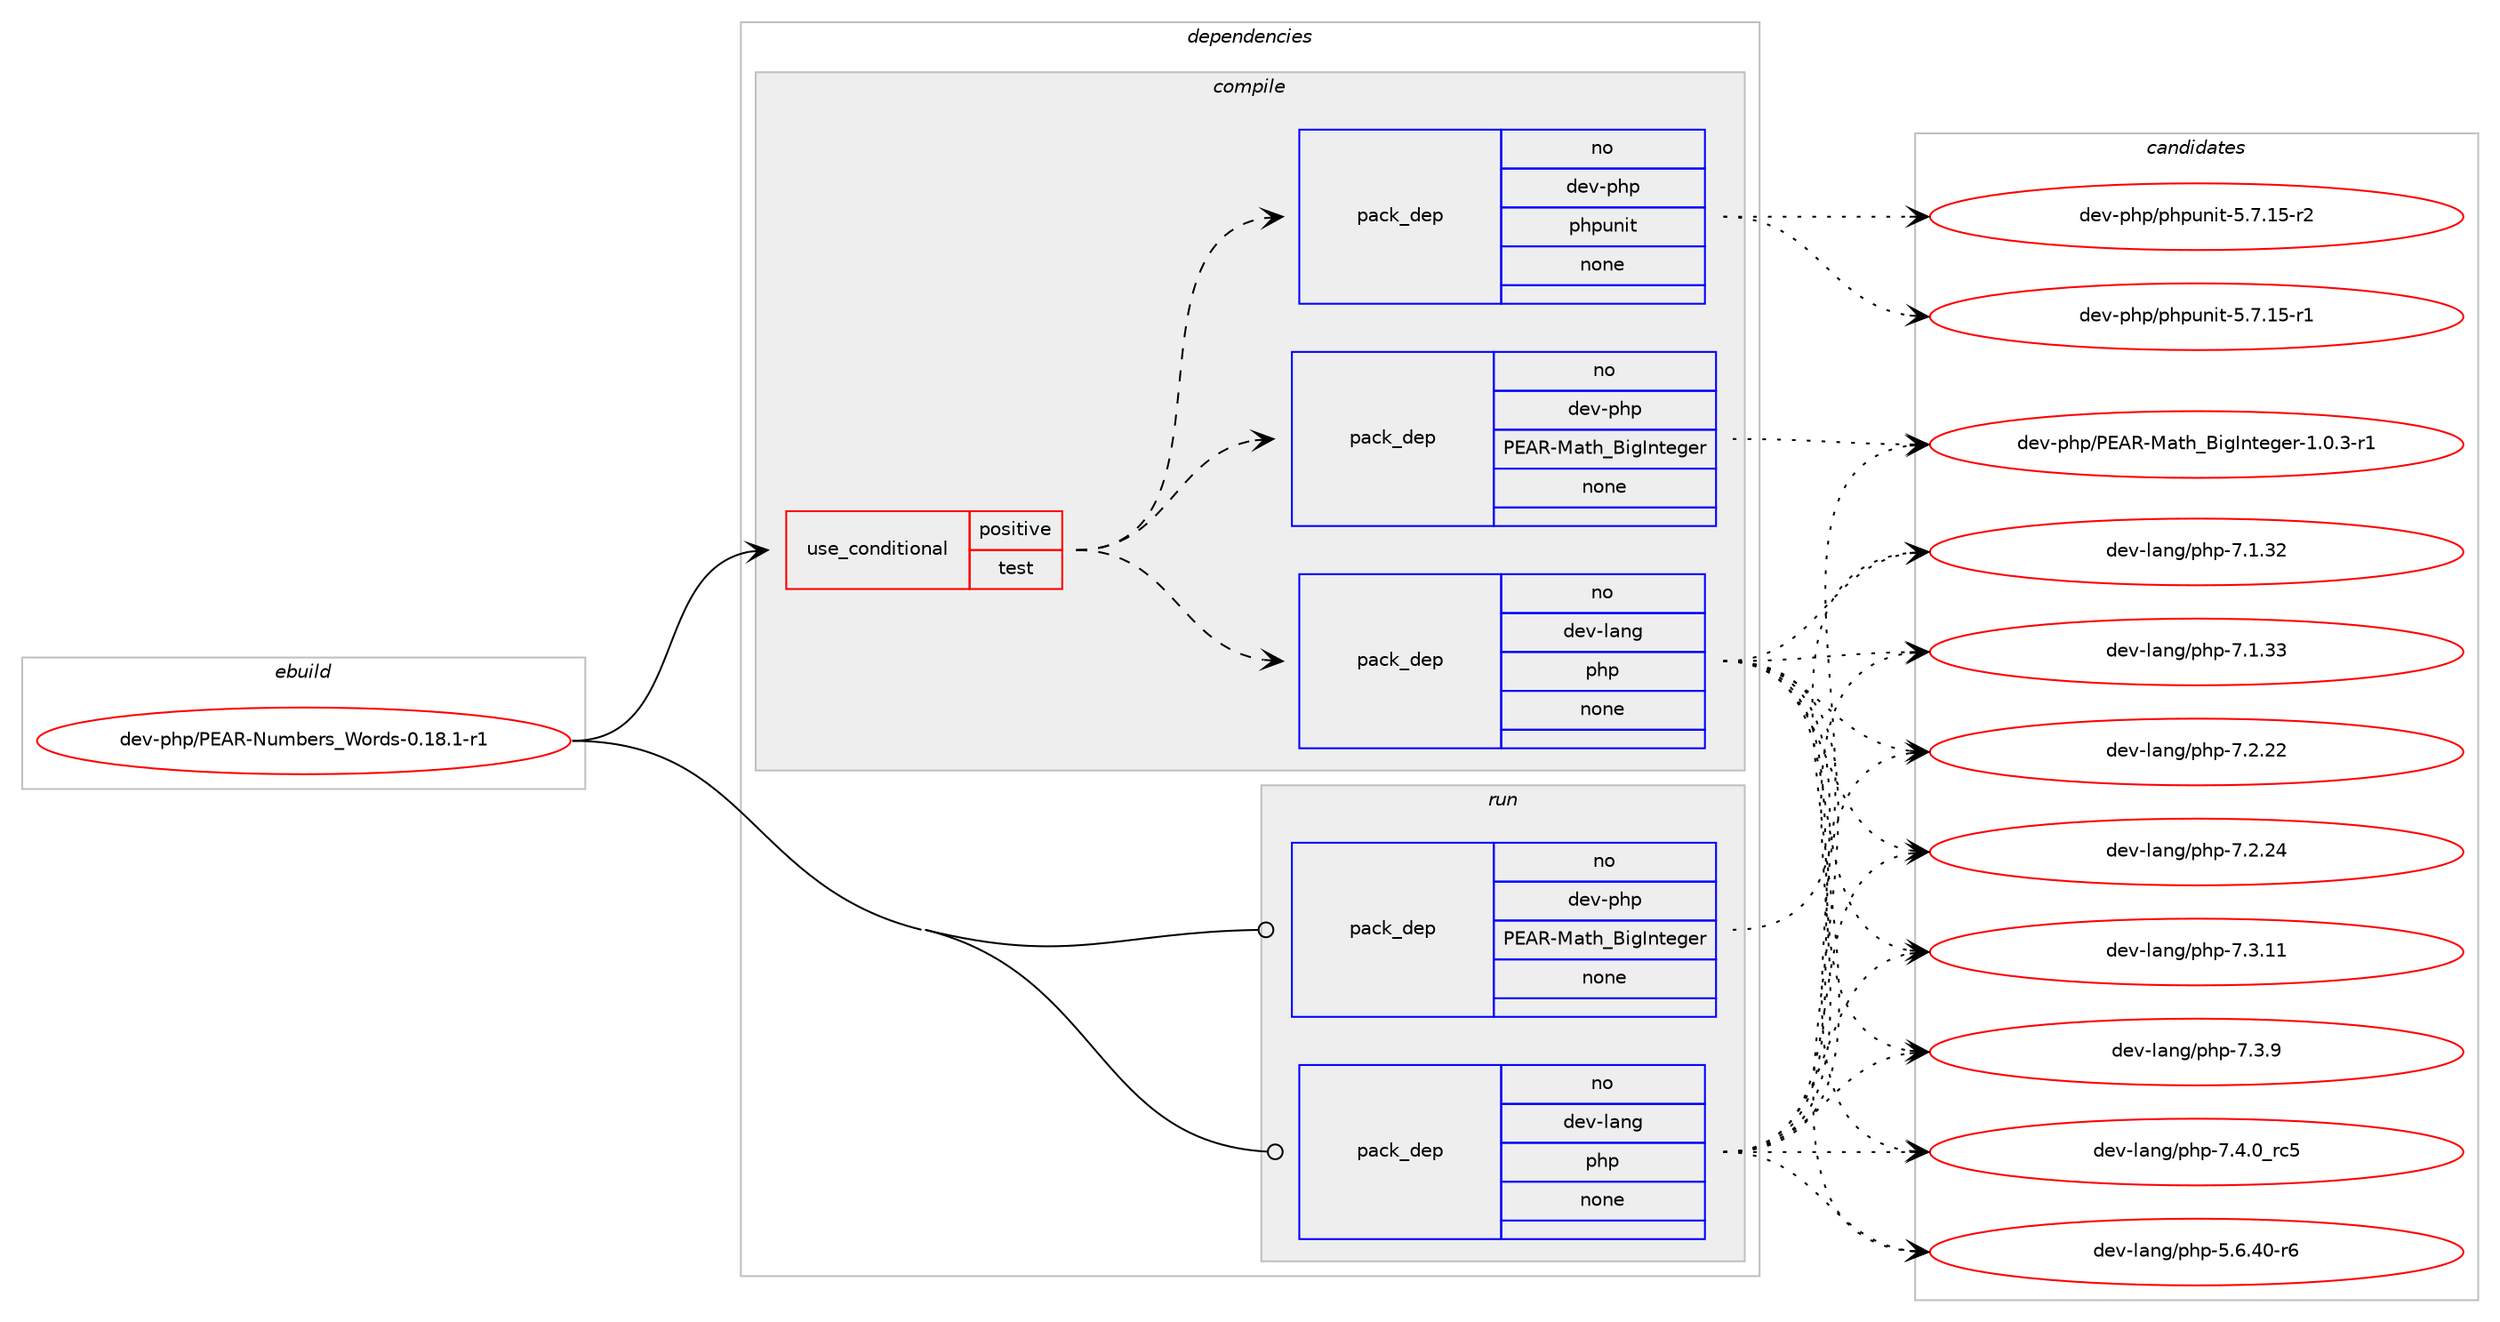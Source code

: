 digraph prolog {

# *************
# Graph options
# *************

newrank=true;
concentrate=true;
compound=true;
graph [rankdir=LR,fontname=Helvetica,fontsize=10,ranksep=1.5];#, ranksep=2.5, nodesep=0.2];
edge  [arrowhead=vee];
node  [fontname=Helvetica,fontsize=10];

# **********
# The ebuild
# **********

subgraph cluster_leftcol {
color=gray;
rank=same;
label=<<i>ebuild</i>>;
id [label="dev-php/PEAR-Numbers_Words-0.18.1-r1", color=red, width=4, href="../dev-php/PEAR-Numbers_Words-0.18.1-r1.svg"];
}

# ****************
# The dependencies
# ****************

subgraph cluster_midcol {
color=gray;
label=<<i>dependencies</i>>;
subgraph cluster_compile {
fillcolor="#eeeeee";
style=filled;
label=<<i>compile</i>>;
subgraph cond134697 {
dependency589168 [label=<<TABLE BORDER="0" CELLBORDER="1" CELLSPACING="0" CELLPADDING="4"><TR><TD ROWSPAN="3" CELLPADDING="10">use_conditional</TD></TR><TR><TD>positive</TD></TR><TR><TD>test</TD></TR></TABLE>>, shape=none, color=red];
subgraph pack442803 {
dependency589169 [label=<<TABLE BORDER="0" CELLBORDER="1" CELLSPACING="0" CELLPADDING="4" WIDTH="220"><TR><TD ROWSPAN="6" CELLPADDING="30">pack_dep</TD></TR><TR><TD WIDTH="110">no</TD></TR><TR><TD>dev-lang</TD></TR><TR><TD>php</TD></TR><TR><TD>none</TD></TR><TR><TD></TD></TR></TABLE>>, shape=none, color=blue];
}
dependency589168:e -> dependency589169:w [weight=20,style="dashed",arrowhead="vee"];
subgraph pack442804 {
dependency589170 [label=<<TABLE BORDER="0" CELLBORDER="1" CELLSPACING="0" CELLPADDING="4" WIDTH="220"><TR><TD ROWSPAN="6" CELLPADDING="30">pack_dep</TD></TR><TR><TD WIDTH="110">no</TD></TR><TR><TD>dev-php</TD></TR><TR><TD>PEAR-Math_BigInteger</TD></TR><TR><TD>none</TD></TR><TR><TD></TD></TR></TABLE>>, shape=none, color=blue];
}
dependency589168:e -> dependency589170:w [weight=20,style="dashed",arrowhead="vee"];
subgraph pack442805 {
dependency589171 [label=<<TABLE BORDER="0" CELLBORDER="1" CELLSPACING="0" CELLPADDING="4" WIDTH="220"><TR><TD ROWSPAN="6" CELLPADDING="30">pack_dep</TD></TR><TR><TD WIDTH="110">no</TD></TR><TR><TD>dev-php</TD></TR><TR><TD>phpunit</TD></TR><TR><TD>none</TD></TR><TR><TD></TD></TR></TABLE>>, shape=none, color=blue];
}
dependency589168:e -> dependency589171:w [weight=20,style="dashed",arrowhead="vee"];
}
id:e -> dependency589168:w [weight=20,style="solid",arrowhead="vee"];
}
subgraph cluster_compileandrun {
fillcolor="#eeeeee";
style=filled;
label=<<i>compile and run</i>>;
}
subgraph cluster_run {
fillcolor="#eeeeee";
style=filled;
label=<<i>run</i>>;
subgraph pack442806 {
dependency589172 [label=<<TABLE BORDER="0" CELLBORDER="1" CELLSPACING="0" CELLPADDING="4" WIDTH="220"><TR><TD ROWSPAN="6" CELLPADDING="30">pack_dep</TD></TR><TR><TD WIDTH="110">no</TD></TR><TR><TD>dev-lang</TD></TR><TR><TD>php</TD></TR><TR><TD>none</TD></TR><TR><TD></TD></TR></TABLE>>, shape=none, color=blue];
}
id:e -> dependency589172:w [weight=20,style="solid",arrowhead="odot"];
subgraph pack442807 {
dependency589173 [label=<<TABLE BORDER="0" CELLBORDER="1" CELLSPACING="0" CELLPADDING="4" WIDTH="220"><TR><TD ROWSPAN="6" CELLPADDING="30">pack_dep</TD></TR><TR><TD WIDTH="110">no</TD></TR><TR><TD>dev-php</TD></TR><TR><TD>PEAR-Math_BigInteger</TD></TR><TR><TD>none</TD></TR><TR><TD></TD></TR></TABLE>>, shape=none, color=blue];
}
id:e -> dependency589173:w [weight=20,style="solid",arrowhead="odot"];
}
}

# **************
# The candidates
# **************

subgraph cluster_choices {
rank=same;
color=gray;
label=<<i>candidates</i>>;

subgraph choice442803 {
color=black;
nodesep=1;
choice100101118451089711010347112104112455346544652484511454 [label="dev-lang/php-5.6.40-r6", color=red, width=4,href="../dev-lang/php-5.6.40-r6.svg"];
choice10010111845108971101034711210411245554649465150 [label="dev-lang/php-7.1.32", color=red, width=4,href="../dev-lang/php-7.1.32.svg"];
choice10010111845108971101034711210411245554649465151 [label="dev-lang/php-7.1.33", color=red, width=4,href="../dev-lang/php-7.1.33.svg"];
choice10010111845108971101034711210411245554650465050 [label="dev-lang/php-7.2.22", color=red, width=4,href="../dev-lang/php-7.2.22.svg"];
choice10010111845108971101034711210411245554650465052 [label="dev-lang/php-7.2.24", color=red, width=4,href="../dev-lang/php-7.2.24.svg"];
choice10010111845108971101034711210411245554651464949 [label="dev-lang/php-7.3.11", color=red, width=4,href="../dev-lang/php-7.3.11.svg"];
choice100101118451089711010347112104112455546514657 [label="dev-lang/php-7.3.9", color=red, width=4,href="../dev-lang/php-7.3.9.svg"];
choice100101118451089711010347112104112455546524648951149953 [label="dev-lang/php-7.4.0_rc5", color=red, width=4,href="../dev-lang/php-7.4.0_rc5.svg"];
dependency589169:e -> choice100101118451089711010347112104112455346544652484511454:w [style=dotted,weight="100"];
dependency589169:e -> choice10010111845108971101034711210411245554649465150:w [style=dotted,weight="100"];
dependency589169:e -> choice10010111845108971101034711210411245554649465151:w [style=dotted,weight="100"];
dependency589169:e -> choice10010111845108971101034711210411245554650465050:w [style=dotted,weight="100"];
dependency589169:e -> choice10010111845108971101034711210411245554650465052:w [style=dotted,weight="100"];
dependency589169:e -> choice10010111845108971101034711210411245554651464949:w [style=dotted,weight="100"];
dependency589169:e -> choice100101118451089711010347112104112455546514657:w [style=dotted,weight="100"];
dependency589169:e -> choice100101118451089711010347112104112455546524648951149953:w [style=dotted,weight="100"];
}
subgraph choice442804 {
color=black;
nodesep=1;
choice1001011184511210411247806965824577971161049566105103731101161011031011144549464846514511449 [label="dev-php/PEAR-Math_BigInteger-1.0.3-r1", color=red, width=4,href="../dev-php/PEAR-Math_BigInteger-1.0.3-r1.svg"];
dependency589170:e -> choice1001011184511210411247806965824577971161049566105103731101161011031011144549464846514511449:w [style=dotted,weight="100"];
}
subgraph choice442805 {
color=black;
nodesep=1;
choice1001011184511210411247112104112117110105116455346554649534511449 [label="dev-php/phpunit-5.7.15-r1", color=red, width=4,href="../dev-php/phpunit-5.7.15-r1.svg"];
choice1001011184511210411247112104112117110105116455346554649534511450 [label="dev-php/phpunit-5.7.15-r2", color=red, width=4,href="../dev-php/phpunit-5.7.15-r2.svg"];
dependency589171:e -> choice1001011184511210411247112104112117110105116455346554649534511449:w [style=dotted,weight="100"];
dependency589171:e -> choice1001011184511210411247112104112117110105116455346554649534511450:w [style=dotted,weight="100"];
}
subgraph choice442806 {
color=black;
nodesep=1;
choice100101118451089711010347112104112455346544652484511454 [label="dev-lang/php-5.6.40-r6", color=red, width=4,href="../dev-lang/php-5.6.40-r6.svg"];
choice10010111845108971101034711210411245554649465150 [label="dev-lang/php-7.1.32", color=red, width=4,href="../dev-lang/php-7.1.32.svg"];
choice10010111845108971101034711210411245554649465151 [label="dev-lang/php-7.1.33", color=red, width=4,href="../dev-lang/php-7.1.33.svg"];
choice10010111845108971101034711210411245554650465050 [label="dev-lang/php-7.2.22", color=red, width=4,href="../dev-lang/php-7.2.22.svg"];
choice10010111845108971101034711210411245554650465052 [label="dev-lang/php-7.2.24", color=red, width=4,href="../dev-lang/php-7.2.24.svg"];
choice10010111845108971101034711210411245554651464949 [label="dev-lang/php-7.3.11", color=red, width=4,href="../dev-lang/php-7.3.11.svg"];
choice100101118451089711010347112104112455546514657 [label="dev-lang/php-7.3.9", color=red, width=4,href="../dev-lang/php-7.3.9.svg"];
choice100101118451089711010347112104112455546524648951149953 [label="dev-lang/php-7.4.0_rc5", color=red, width=4,href="../dev-lang/php-7.4.0_rc5.svg"];
dependency589172:e -> choice100101118451089711010347112104112455346544652484511454:w [style=dotted,weight="100"];
dependency589172:e -> choice10010111845108971101034711210411245554649465150:w [style=dotted,weight="100"];
dependency589172:e -> choice10010111845108971101034711210411245554649465151:w [style=dotted,weight="100"];
dependency589172:e -> choice10010111845108971101034711210411245554650465050:w [style=dotted,weight="100"];
dependency589172:e -> choice10010111845108971101034711210411245554650465052:w [style=dotted,weight="100"];
dependency589172:e -> choice10010111845108971101034711210411245554651464949:w [style=dotted,weight="100"];
dependency589172:e -> choice100101118451089711010347112104112455546514657:w [style=dotted,weight="100"];
dependency589172:e -> choice100101118451089711010347112104112455546524648951149953:w [style=dotted,weight="100"];
}
subgraph choice442807 {
color=black;
nodesep=1;
choice1001011184511210411247806965824577971161049566105103731101161011031011144549464846514511449 [label="dev-php/PEAR-Math_BigInteger-1.0.3-r1", color=red, width=4,href="../dev-php/PEAR-Math_BigInteger-1.0.3-r1.svg"];
dependency589173:e -> choice1001011184511210411247806965824577971161049566105103731101161011031011144549464846514511449:w [style=dotted,weight="100"];
}
}

}
